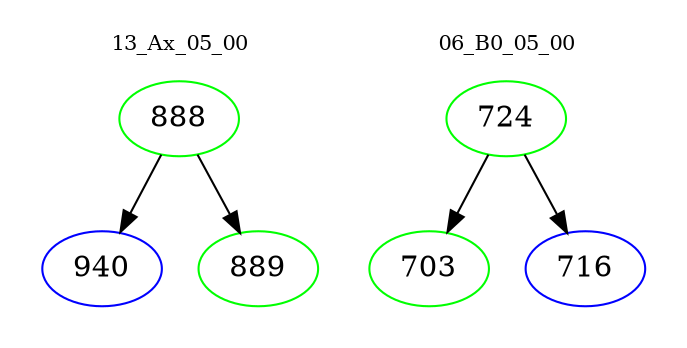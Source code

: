 digraph{
subgraph cluster_0 {
color = white
label = "13_Ax_05_00";
fontsize=10;
T0_888 [label="888", color="green"]
T0_888 -> T0_940 [color="black"]
T0_940 [label="940", color="blue"]
T0_888 -> T0_889 [color="black"]
T0_889 [label="889", color="green"]
}
subgraph cluster_1 {
color = white
label = "06_B0_05_00";
fontsize=10;
T1_724 [label="724", color="green"]
T1_724 -> T1_703 [color="black"]
T1_703 [label="703", color="green"]
T1_724 -> T1_716 [color="black"]
T1_716 [label="716", color="blue"]
}
}

